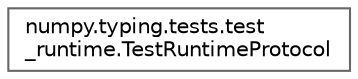 digraph "Graphical Class Hierarchy"
{
 // LATEX_PDF_SIZE
  bgcolor="transparent";
  edge [fontname=Helvetica,fontsize=10,labelfontname=Helvetica,labelfontsize=10];
  node [fontname=Helvetica,fontsize=10,shape=box,height=0.2,width=0.4];
  rankdir="LR";
  Node0 [id="Node000000",label="numpy.typing.tests.test\l_runtime.TestRuntimeProtocol",height=0.2,width=0.4,color="grey40", fillcolor="white", style="filled",URL="$d2/de9/classnumpy_1_1typing_1_1tests_1_1test__runtime_1_1TestRuntimeProtocol.html",tooltip=" "];
}
